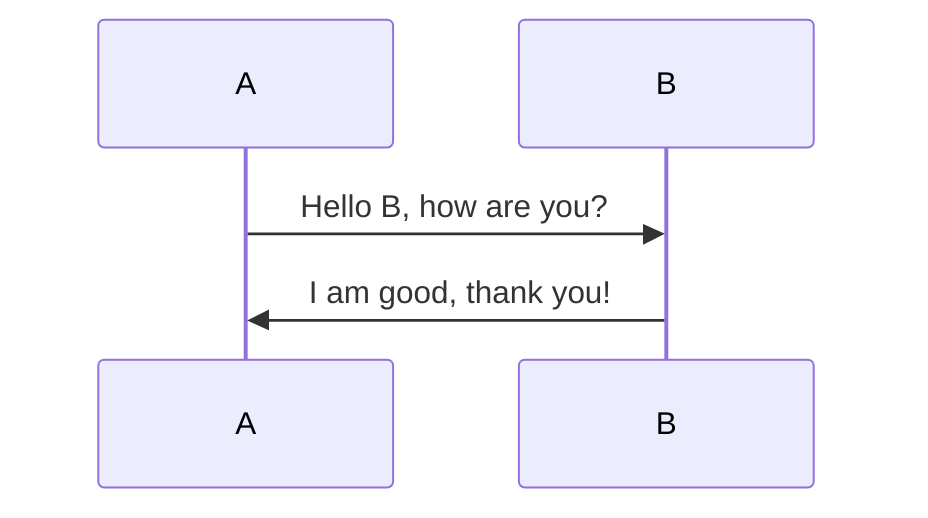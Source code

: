 sequenceDiagram
    participant A
    participant B
    A->>B: Hello B, how are you?
    B->>A: I am good, thank you!